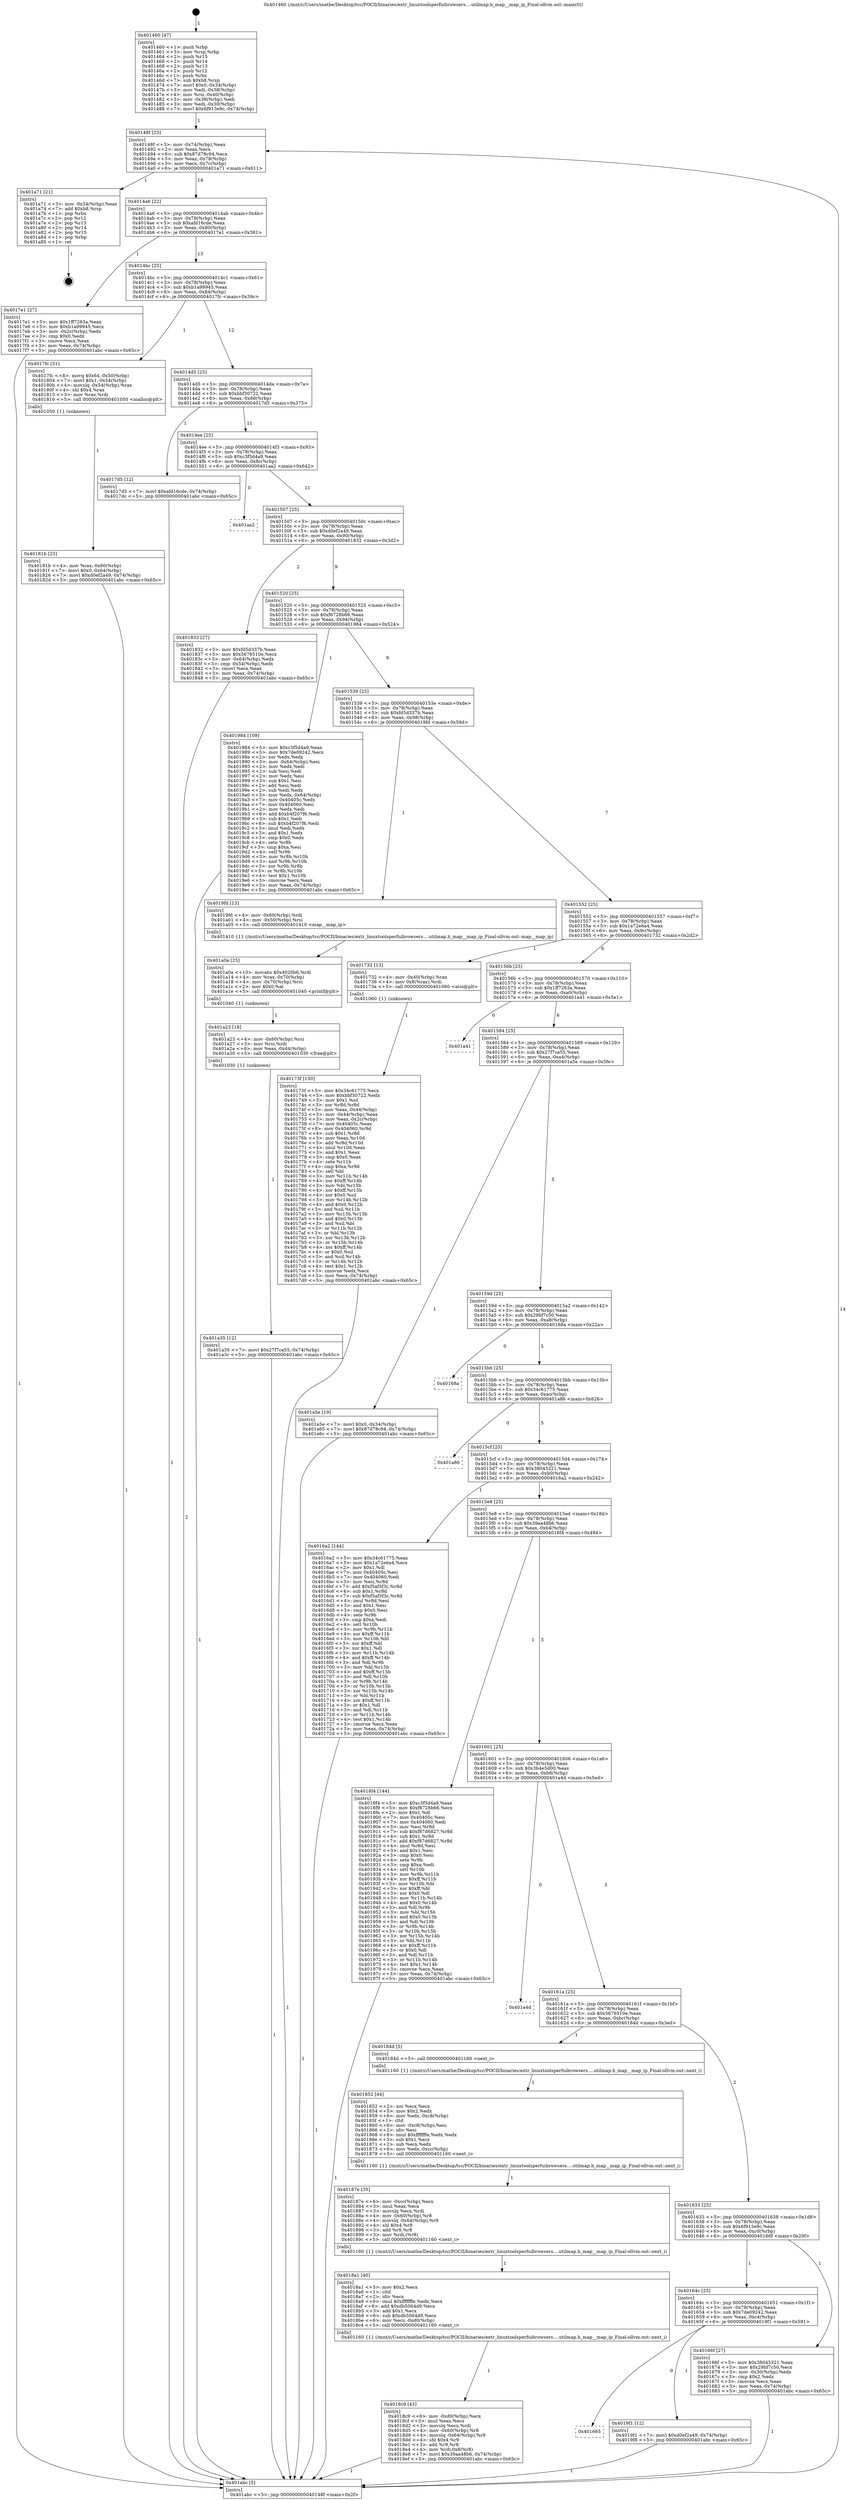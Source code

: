 digraph "0x401460" {
  label = "0x401460 (/mnt/c/Users/mathe/Desktop/tcc/POCII/binaries/extr_linuxtoolsperfuibrowsers....utilmap.h_map__map_ip_Final-ollvm.out::main(0))"
  labelloc = "t"
  node[shape=record]

  Entry [label="",width=0.3,height=0.3,shape=circle,fillcolor=black,style=filled]
  "0x40148f" [label="{
     0x40148f [23]\l
     | [instrs]\l
     &nbsp;&nbsp;0x40148f \<+3\>: mov -0x74(%rbp),%eax\l
     &nbsp;&nbsp;0x401492 \<+2\>: mov %eax,%ecx\l
     &nbsp;&nbsp;0x401494 \<+6\>: sub $0x87d78c94,%ecx\l
     &nbsp;&nbsp;0x40149a \<+3\>: mov %eax,-0x78(%rbp)\l
     &nbsp;&nbsp;0x40149d \<+3\>: mov %ecx,-0x7c(%rbp)\l
     &nbsp;&nbsp;0x4014a0 \<+6\>: je 0000000000401a71 \<main+0x611\>\l
  }"]
  "0x401a71" [label="{
     0x401a71 [21]\l
     | [instrs]\l
     &nbsp;&nbsp;0x401a71 \<+3\>: mov -0x34(%rbp),%eax\l
     &nbsp;&nbsp;0x401a74 \<+7\>: add $0xb8,%rsp\l
     &nbsp;&nbsp;0x401a7b \<+1\>: pop %rbx\l
     &nbsp;&nbsp;0x401a7c \<+2\>: pop %r12\l
     &nbsp;&nbsp;0x401a7e \<+2\>: pop %r13\l
     &nbsp;&nbsp;0x401a80 \<+2\>: pop %r14\l
     &nbsp;&nbsp;0x401a82 \<+2\>: pop %r15\l
     &nbsp;&nbsp;0x401a84 \<+1\>: pop %rbp\l
     &nbsp;&nbsp;0x401a85 \<+1\>: ret\l
  }"]
  "0x4014a6" [label="{
     0x4014a6 [22]\l
     | [instrs]\l
     &nbsp;&nbsp;0x4014a6 \<+5\>: jmp 00000000004014ab \<main+0x4b\>\l
     &nbsp;&nbsp;0x4014ab \<+3\>: mov -0x78(%rbp),%eax\l
     &nbsp;&nbsp;0x4014ae \<+5\>: sub $0xafd16cde,%eax\l
     &nbsp;&nbsp;0x4014b3 \<+3\>: mov %eax,-0x80(%rbp)\l
     &nbsp;&nbsp;0x4014b6 \<+6\>: je 00000000004017e1 \<main+0x381\>\l
  }"]
  Exit [label="",width=0.3,height=0.3,shape=circle,fillcolor=black,style=filled,peripheries=2]
  "0x4017e1" [label="{
     0x4017e1 [27]\l
     | [instrs]\l
     &nbsp;&nbsp;0x4017e1 \<+5\>: mov $0x1ff7263a,%eax\l
     &nbsp;&nbsp;0x4017e6 \<+5\>: mov $0xb1a99945,%ecx\l
     &nbsp;&nbsp;0x4017eb \<+3\>: mov -0x2c(%rbp),%edx\l
     &nbsp;&nbsp;0x4017ee \<+3\>: cmp $0x0,%edx\l
     &nbsp;&nbsp;0x4017f1 \<+3\>: cmove %ecx,%eax\l
     &nbsp;&nbsp;0x4017f4 \<+3\>: mov %eax,-0x74(%rbp)\l
     &nbsp;&nbsp;0x4017f7 \<+5\>: jmp 0000000000401abc \<main+0x65c\>\l
  }"]
  "0x4014bc" [label="{
     0x4014bc [25]\l
     | [instrs]\l
     &nbsp;&nbsp;0x4014bc \<+5\>: jmp 00000000004014c1 \<main+0x61\>\l
     &nbsp;&nbsp;0x4014c1 \<+3\>: mov -0x78(%rbp),%eax\l
     &nbsp;&nbsp;0x4014c4 \<+5\>: sub $0xb1a99945,%eax\l
     &nbsp;&nbsp;0x4014c9 \<+6\>: mov %eax,-0x84(%rbp)\l
     &nbsp;&nbsp;0x4014cf \<+6\>: je 00000000004017fc \<main+0x39c\>\l
  }"]
  "0x401a35" [label="{
     0x401a35 [12]\l
     | [instrs]\l
     &nbsp;&nbsp;0x401a35 \<+7\>: movl $0x27f7ca55,-0x74(%rbp)\l
     &nbsp;&nbsp;0x401a3c \<+5\>: jmp 0000000000401abc \<main+0x65c\>\l
  }"]
  "0x4017fc" [label="{
     0x4017fc [31]\l
     | [instrs]\l
     &nbsp;&nbsp;0x4017fc \<+8\>: movq $0x64,-0x50(%rbp)\l
     &nbsp;&nbsp;0x401804 \<+7\>: movl $0x1,-0x54(%rbp)\l
     &nbsp;&nbsp;0x40180b \<+4\>: movslq -0x54(%rbp),%rax\l
     &nbsp;&nbsp;0x40180f \<+4\>: shl $0x4,%rax\l
     &nbsp;&nbsp;0x401813 \<+3\>: mov %rax,%rdi\l
     &nbsp;&nbsp;0x401816 \<+5\>: call 0000000000401050 \<malloc@plt\>\l
     | [calls]\l
     &nbsp;&nbsp;0x401050 \{1\} (unknown)\l
  }"]
  "0x4014d5" [label="{
     0x4014d5 [25]\l
     | [instrs]\l
     &nbsp;&nbsp;0x4014d5 \<+5\>: jmp 00000000004014da \<main+0x7a\>\l
     &nbsp;&nbsp;0x4014da \<+3\>: mov -0x78(%rbp),%eax\l
     &nbsp;&nbsp;0x4014dd \<+5\>: sub $0xbbf30722,%eax\l
     &nbsp;&nbsp;0x4014e2 \<+6\>: mov %eax,-0x88(%rbp)\l
     &nbsp;&nbsp;0x4014e8 \<+6\>: je 00000000004017d5 \<main+0x375\>\l
  }"]
  "0x401a23" [label="{
     0x401a23 [18]\l
     | [instrs]\l
     &nbsp;&nbsp;0x401a23 \<+4\>: mov -0x60(%rbp),%rsi\l
     &nbsp;&nbsp;0x401a27 \<+3\>: mov %rsi,%rdi\l
     &nbsp;&nbsp;0x401a2a \<+6\>: mov %eax,-0xd4(%rbp)\l
     &nbsp;&nbsp;0x401a30 \<+5\>: call 0000000000401030 \<free@plt\>\l
     | [calls]\l
     &nbsp;&nbsp;0x401030 \{1\} (unknown)\l
  }"]
  "0x4017d5" [label="{
     0x4017d5 [12]\l
     | [instrs]\l
     &nbsp;&nbsp;0x4017d5 \<+7\>: movl $0xafd16cde,-0x74(%rbp)\l
     &nbsp;&nbsp;0x4017dc \<+5\>: jmp 0000000000401abc \<main+0x65c\>\l
  }"]
  "0x4014ee" [label="{
     0x4014ee [25]\l
     | [instrs]\l
     &nbsp;&nbsp;0x4014ee \<+5\>: jmp 00000000004014f3 \<main+0x93\>\l
     &nbsp;&nbsp;0x4014f3 \<+3\>: mov -0x78(%rbp),%eax\l
     &nbsp;&nbsp;0x4014f6 \<+5\>: sub $0xc3f5d4a9,%eax\l
     &nbsp;&nbsp;0x4014fb \<+6\>: mov %eax,-0x8c(%rbp)\l
     &nbsp;&nbsp;0x401501 \<+6\>: je 0000000000401aa2 \<main+0x642\>\l
  }"]
  "0x401a0a" [label="{
     0x401a0a [25]\l
     | [instrs]\l
     &nbsp;&nbsp;0x401a0a \<+10\>: movabs $0x4020b6,%rdi\l
     &nbsp;&nbsp;0x401a14 \<+4\>: mov %rax,-0x70(%rbp)\l
     &nbsp;&nbsp;0x401a18 \<+4\>: mov -0x70(%rbp),%rsi\l
     &nbsp;&nbsp;0x401a1c \<+2\>: mov $0x0,%al\l
     &nbsp;&nbsp;0x401a1e \<+5\>: call 0000000000401040 \<printf@plt\>\l
     | [calls]\l
     &nbsp;&nbsp;0x401040 \{1\} (unknown)\l
  }"]
  "0x401aa2" [label="{
     0x401aa2\l
  }", style=dashed]
  "0x401507" [label="{
     0x401507 [25]\l
     | [instrs]\l
     &nbsp;&nbsp;0x401507 \<+5\>: jmp 000000000040150c \<main+0xac\>\l
     &nbsp;&nbsp;0x40150c \<+3\>: mov -0x78(%rbp),%eax\l
     &nbsp;&nbsp;0x40150f \<+5\>: sub $0xd0ef2a49,%eax\l
     &nbsp;&nbsp;0x401514 \<+6\>: mov %eax,-0x90(%rbp)\l
     &nbsp;&nbsp;0x40151a \<+6\>: je 0000000000401832 \<main+0x3d2\>\l
  }"]
  "0x401665" [label="{
     0x401665\l
  }", style=dashed]
  "0x401832" [label="{
     0x401832 [27]\l
     | [instrs]\l
     &nbsp;&nbsp;0x401832 \<+5\>: mov $0xfd5d337b,%eax\l
     &nbsp;&nbsp;0x401837 \<+5\>: mov $0x5676510e,%ecx\l
     &nbsp;&nbsp;0x40183c \<+3\>: mov -0x64(%rbp),%edx\l
     &nbsp;&nbsp;0x40183f \<+3\>: cmp -0x54(%rbp),%edx\l
     &nbsp;&nbsp;0x401842 \<+3\>: cmovl %ecx,%eax\l
     &nbsp;&nbsp;0x401845 \<+3\>: mov %eax,-0x74(%rbp)\l
     &nbsp;&nbsp;0x401848 \<+5\>: jmp 0000000000401abc \<main+0x65c\>\l
  }"]
  "0x401520" [label="{
     0x401520 [25]\l
     | [instrs]\l
     &nbsp;&nbsp;0x401520 \<+5\>: jmp 0000000000401525 \<main+0xc5\>\l
     &nbsp;&nbsp;0x401525 \<+3\>: mov -0x78(%rbp),%eax\l
     &nbsp;&nbsp;0x401528 \<+5\>: sub $0xf6728b66,%eax\l
     &nbsp;&nbsp;0x40152d \<+6\>: mov %eax,-0x94(%rbp)\l
     &nbsp;&nbsp;0x401533 \<+6\>: je 0000000000401984 \<main+0x524\>\l
  }"]
  "0x4019f1" [label="{
     0x4019f1 [12]\l
     | [instrs]\l
     &nbsp;&nbsp;0x4019f1 \<+7\>: movl $0xd0ef2a49,-0x74(%rbp)\l
     &nbsp;&nbsp;0x4019f8 \<+5\>: jmp 0000000000401abc \<main+0x65c\>\l
  }"]
  "0x401984" [label="{
     0x401984 [109]\l
     | [instrs]\l
     &nbsp;&nbsp;0x401984 \<+5\>: mov $0xc3f5d4a9,%eax\l
     &nbsp;&nbsp;0x401989 \<+5\>: mov $0x7de09242,%ecx\l
     &nbsp;&nbsp;0x40198e \<+2\>: xor %edx,%edx\l
     &nbsp;&nbsp;0x401990 \<+3\>: mov -0x64(%rbp),%esi\l
     &nbsp;&nbsp;0x401993 \<+2\>: mov %edx,%edi\l
     &nbsp;&nbsp;0x401995 \<+2\>: sub %esi,%edi\l
     &nbsp;&nbsp;0x401997 \<+2\>: mov %edx,%esi\l
     &nbsp;&nbsp;0x401999 \<+3\>: sub $0x1,%esi\l
     &nbsp;&nbsp;0x40199c \<+2\>: add %esi,%edi\l
     &nbsp;&nbsp;0x40199e \<+2\>: sub %edi,%edx\l
     &nbsp;&nbsp;0x4019a0 \<+3\>: mov %edx,-0x64(%rbp)\l
     &nbsp;&nbsp;0x4019a3 \<+7\>: mov 0x40405c,%edx\l
     &nbsp;&nbsp;0x4019aa \<+7\>: mov 0x404060,%esi\l
     &nbsp;&nbsp;0x4019b1 \<+2\>: mov %edx,%edi\l
     &nbsp;&nbsp;0x4019b3 \<+6\>: add $0xb4f207f6,%edi\l
     &nbsp;&nbsp;0x4019b9 \<+3\>: sub $0x1,%edi\l
     &nbsp;&nbsp;0x4019bc \<+6\>: sub $0xb4f207f6,%edi\l
     &nbsp;&nbsp;0x4019c2 \<+3\>: imul %edi,%edx\l
     &nbsp;&nbsp;0x4019c5 \<+3\>: and $0x1,%edx\l
     &nbsp;&nbsp;0x4019c8 \<+3\>: cmp $0x0,%edx\l
     &nbsp;&nbsp;0x4019cb \<+4\>: sete %r8b\l
     &nbsp;&nbsp;0x4019cf \<+3\>: cmp $0xa,%esi\l
     &nbsp;&nbsp;0x4019d2 \<+4\>: setl %r9b\l
     &nbsp;&nbsp;0x4019d6 \<+3\>: mov %r8b,%r10b\l
     &nbsp;&nbsp;0x4019d9 \<+3\>: and %r9b,%r10b\l
     &nbsp;&nbsp;0x4019dc \<+3\>: xor %r9b,%r8b\l
     &nbsp;&nbsp;0x4019df \<+3\>: or %r8b,%r10b\l
     &nbsp;&nbsp;0x4019e2 \<+4\>: test $0x1,%r10b\l
     &nbsp;&nbsp;0x4019e6 \<+3\>: cmovne %ecx,%eax\l
     &nbsp;&nbsp;0x4019e9 \<+3\>: mov %eax,-0x74(%rbp)\l
     &nbsp;&nbsp;0x4019ec \<+5\>: jmp 0000000000401abc \<main+0x65c\>\l
  }"]
  "0x401539" [label="{
     0x401539 [25]\l
     | [instrs]\l
     &nbsp;&nbsp;0x401539 \<+5\>: jmp 000000000040153e \<main+0xde\>\l
     &nbsp;&nbsp;0x40153e \<+3\>: mov -0x78(%rbp),%eax\l
     &nbsp;&nbsp;0x401541 \<+5\>: sub $0xfd5d337b,%eax\l
     &nbsp;&nbsp;0x401546 \<+6\>: mov %eax,-0x98(%rbp)\l
     &nbsp;&nbsp;0x40154c \<+6\>: je 00000000004019fd \<main+0x59d\>\l
  }"]
  "0x4018c9" [label="{
     0x4018c9 [43]\l
     | [instrs]\l
     &nbsp;&nbsp;0x4018c9 \<+6\>: mov -0xd0(%rbp),%ecx\l
     &nbsp;&nbsp;0x4018cf \<+3\>: imul %eax,%ecx\l
     &nbsp;&nbsp;0x4018d2 \<+3\>: movslq %ecx,%rdi\l
     &nbsp;&nbsp;0x4018d5 \<+4\>: mov -0x60(%rbp),%r8\l
     &nbsp;&nbsp;0x4018d9 \<+4\>: movslq -0x64(%rbp),%r9\l
     &nbsp;&nbsp;0x4018dd \<+4\>: shl $0x4,%r9\l
     &nbsp;&nbsp;0x4018e1 \<+3\>: add %r9,%r8\l
     &nbsp;&nbsp;0x4018e4 \<+4\>: mov %rdi,0x8(%r8)\l
     &nbsp;&nbsp;0x4018e8 \<+7\>: movl $0x39aa48b6,-0x74(%rbp)\l
     &nbsp;&nbsp;0x4018ef \<+5\>: jmp 0000000000401abc \<main+0x65c\>\l
  }"]
  "0x4019fd" [label="{
     0x4019fd [13]\l
     | [instrs]\l
     &nbsp;&nbsp;0x4019fd \<+4\>: mov -0x60(%rbp),%rdi\l
     &nbsp;&nbsp;0x401a01 \<+4\>: mov -0x50(%rbp),%rsi\l
     &nbsp;&nbsp;0x401a05 \<+5\>: call 0000000000401410 \<map__map_ip\>\l
     | [calls]\l
     &nbsp;&nbsp;0x401410 \{1\} (/mnt/c/Users/mathe/Desktop/tcc/POCII/binaries/extr_linuxtoolsperfuibrowsers....utilmap.h_map__map_ip_Final-ollvm.out::map__map_ip)\l
  }"]
  "0x401552" [label="{
     0x401552 [25]\l
     | [instrs]\l
     &nbsp;&nbsp;0x401552 \<+5\>: jmp 0000000000401557 \<main+0xf7\>\l
     &nbsp;&nbsp;0x401557 \<+3\>: mov -0x78(%rbp),%eax\l
     &nbsp;&nbsp;0x40155a \<+5\>: sub $0x1a72e6a4,%eax\l
     &nbsp;&nbsp;0x40155f \<+6\>: mov %eax,-0x9c(%rbp)\l
     &nbsp;&nbsp;0x401565 \<+6\>: je 0000000000401732 \<main+0x2d2\>\l
  }"]
  "0x4018a1" [label="{
     0x4018a1 [40]\l
     | [instrs]\l
     &nbsp;&nbsp;0x4018a1 \<+5\>: mov $0x2,%ecx\l
     &nbsp;&nbsp;0x4018a6 \<+1\>: cltd\l
     &nbsp;&nbsp;0x4018a7 \<+2\>: idiv %ecx\l
     &nbsp;&nbsp;0x4018a9 \<+6\>: imul $0xfffffffe,%edx,%ecx\l
     &nbsp;&nbsp;0x4018af \<+6\>: add $0xdb5064d9,%ecx\l
     &nbsp;&nbsp;0x4018b5 \<+3\>: add $0x1,%ecx\l
     &nbsp;&nbsp;0x4018b8 \<+6\>: sub $0xdb5064d9,%ecx\l
     &nbsp;&nbsp;0x4018be \<+6\>: mov %ecx,-0xd0(%rbp)\l
     &nbsp;&nbsp;0x4018c4 \<+5\>: call 0000000000401160 \<next_i\>\l
     | [calls]\l
     &nbsp;&nbsp;0x401160 \{1\} (/mnt/c/Users/mathe/Desktop/tcc/POCII/binaries/extr_linuxtoolsperfuibrowsers....utilmap.h_map__map_ip_Final-ollvm.out::next_i)\l
  }"]
  "0x401732" [label="{
     0x401732 [13]\l
     | [instrs]\l
     &nbsp;&nbsp;0x401732 \<+4\>: mov -0x40(%rbp),%rax\l
     &nbsp;&nbsp;0x401736 \<+4\>: mov 0x8(%rax),%rdi\l
     &nbsp;&nbsp;0x40173a \<+5\>: call 0000000000401060 \<atoi@plt\>\l
     | [calls]\l
     &nbsp;&nbsp;0x401060 \{1\} (unknown)\l
  }"]
  "0x40156b" [label="{
     0x40156b [25]\l
     | [instrs]\l
     &nbsp;&nbsp;0x40156b \<+5\>: jmp 0000000000401570 \<main+0x110\>\l
     &nbsp;&nbsp;0x401570 \<+3\>: mov -0x78(%rbp),%eax\l
     &nbsp;&nbsp;0x401573 \<+5\>: sub $0x1ff7263a,%eax\l
     &nbsp;&nbsp;0x401578 \<+6\>: mov %eax,-0xa0(%rbp)\l
     &nbsp;&nbsp;0x40157e \<+6\>: je 0000000000401a41 \<main+0x5e1\>\l
  }"]
  "0x40187e" [label="{
     0x40187e [35]\l
     | [instrs]\l
     &nbsp;&nbsp;0x40187e \<+6\>: mov -0xcc(%rbp),%ecx\l
     &nbsp;&nbsp;0x401884 \<+3\>: imul %eax,%ecx\l
     &nbsp;&nbsp;0x401887 \<+3\>: movslq %ecx,%rdi\l
     &nbsp;&nbsp;0x40188a \<+4\>: mov -0x60(%rbp),%r8\l
     &nbsp;&nbsp;0x40188e \<+4\>: movslq -0x64(%rbp),%r9\l
     &nbsp;&nbsp;0x401892 \<+4\>: shl $0x4,%r9\l
     &nbsp;&nbsp;0x401896 \<+3\>: add %r9,%r8\l
     &nbsp;&nbsp;0x401899 \<+3\>: mov %rdi,(%r8)\l
     &nbsp;&nbsp;0x40189c \<+5\>: call 0000000000401160 \<next_i\>\l
     | [calls]\l
     &nbsp;&nbsp;0x401160 \{1\} (/mnt/c/Users/mathe/Desktop/tcc/POCII/binaries/extr_linuxtoolsperfuibrowsers....utilmap.h_map__map_ip_Final-ollvm.out::next_i)\l
  }"]
  "0x401a41" [label="{
     0x401a41\l
  }", style=dashed]
  "0x401584" [label="{
     0x401584 [25]\l
     | [instrs]\l
     &nbsp;&nbsp;0x401584 \<+5\>: jmp 0000000000401589 \<main+0x129\>\l
     &nbsp;&nbsp;0x401589 \<+3\>: mov -0x78(%rbp),%eax\l
     &nbsp;&nbsp;0x40158c \<+5\>: sub $0x27f7ca55,%eax\l
     &nbsp;&nbsp;0x401591 \<+6\>: mov %eax,-0xa4(%rbp)\l
     &nbsp;&nbsp;0x401597 \<+6\>: je 0000000000401a5e \<main+0x5fe\>\l
  }"]
  "0x401852" [label="{
     0x401852 [44]\l
     | [instrs]\l
     &nbsp;&nbsp;0x401852 \<+2\>: xor %ecx,%ecx\l
     &nbsp;&nbsp;0x401854 \<+5\>: mov $0x2,%edx\l
     &nbsp;&nbsp;0x401859 \<+6\>: mov %edx,-0xc8(%rbp)\l
     &nbsp;&nbsp;0x40185f \<+1\>: cltd\l
     &nbsp;&nbsp;0x401860 \<+6\>: mov -0xc8(%rbp),%esi\l
     &nbsp;&nbsp;0x401866 \<+2\>: idiv %esi\l
     &nbsp;&nbsp;0x401868 \<+6\>: imul $0xfffffffe,%edx,%edx\l
     &nbsp;&nbsp;0x40186e \<+3\>: sub $0x1,%ecx\l
     &nbsp;&nbsp;0x401871 \<+2\>: sub %ecx,%edx\l
     &nbsp;&nbsp;0x401873 \<+6\>: mov %edx,-0xcc(%rbp)\l
     &nbsp;&nbsp;0x401879 \<+5\>: call 0000000000401160 \<next_i\>\l
     | [calls]\l
     &nbsp;&nbsp;0x401160 \{1\} (/mnt/c/Users/mathe/Desktop/tcc/POCII/binaries/extr_linuxtoolsperfuibrowsers....utilmap.h_map__map_ip_Final-ollvm.out::next_i)\l
  }"]
  "0x401a5e" [label="{
     0x401a5e [19]\l
     | [instrs]\l
     &nbsp;&nbsp;0x401a5e \<+7\>: movl $0x0,-0x34(%rbp)\l
     &nbsp;&nbsp;0x401a65 \<+7\>: movl $0x87d78c94,-0x74(%rbp)\l
     &nbsp;&nbsp;0x401a6c \<+5\>: jmp 0000000000401abc \<main+0x65c\>\l
  }"]
  "0x40159d" [label="{
     0x40159d [25]\l
     | [instrs]\l
     &nbsp;&nbsp;0x40159d \<+5\>: jmp 00000000004015a2 \<main+0x142\>\l
     &nbsp;&nbsp;0x4015a2 \<+3\>: mov -0x78(%rbp),%eax\l
     &nbsp;&nbsp;0x4015a5 \<+5\>: sub $0x29bf7c50,%eax\l
     &nbsp;&nbsp;0x4015aa \<+6\>: mov %eax,-0xa8(%rbp)\l
     &nbsp;&nbsp;0x4015b0 \<+6\>: je 000000000040168a \<main+0x22a\>\l
  }"]
  "0x40181b" [label="{
     0x40181b [23]\l
     | [instrs]\l
     &nbsp;&nbsp;0x40181b \<+4\>: mov %rax,-0x60(%rbp)\l
     &nbsp;&nbsp;0x40181f \<+7\>: movl $0x0,-0x64(%rbp)\l
     &nbsp;&nbsp;0x401826 \<+7\>: movl $0xd0ef2a49,-0x74(%rbp)\l
     &nbsp;&nbsp;0x40182d \<+5\>: jmp 0000000000401abc \<main+0x65c\>\l
  }"]
  "0x40168a" [label="{
     0x40168a\l
  }", style=dashed]
  "0x4015b6" [label="{
     0x4015b6 [25]\l
     | [instrs]\l
     &nbsp;&nbsp;0x4015b6 \<+5\>: jmp 00000000004015bb \<main+0x15b\>\l
     &nbsp;&nbsp;0x4015bb \<+3\>: mov -0x78(%rbp),%eax\l
     &nbsp;&nbsp;0x4015be \<+5\>: sub $0x34c61775,%eax\l
     &nbsp;&nbsp;0x4015c3 \<+6\>: mov %eax,-0xac(%rbp)\l
     &nbsp;&nbsp;0x4015c9 \<+6\>: je 0000000000401a86 \<main+0x626\>\l
  }"]
  "0x40173f" [label="{
     0x40173f [150]\l
     | [instrs]\l
     &nbsp;&nbsp;0x40173f \<+5\>: mov $0x34c61775,%ecx\l
     &nbsp;&nbsp;0x401744 \<+5\>: mov $0xbbf30722,%edx\l
     &nbsp;&nbsp;0x401749 \<+3\>: mov $0x1,%sil\l
     &nbsp;&nbsp;0x40174c \<+3\>: xor %r8d,%r8d\l
     &nbsp;&nbsp;0x40174f \<+3\>: mov %eax,-0x44(%rbp)\l
     &nbsp;&nbsp;0x401752 \<+3\>: mov -0x44(%rbp),%eax\l
     &nbsp;&nbsp;0x401755 \<+3\>: mov %eax,-0x2c(%rbp)\l
     &nbsp;&nbsp;0x401758 \<+7\>: mov 0x40405c,%eax\l
     &nbsp;&nbsp;0x40175f \<+8\>: mov 0x404060,%r9d\l
     &nbsp;&nbsp;0x401767 \<+4\>: sub $0x1,%r8d\l
     &nbsp;&nbsp;0x40176b \<+3\>: mov %eax,%r10d\l
     &nbsp;&nbsp;0x40176e \<+3\>: add %r8d,%r10d\l
     &nbsp;&nbsp;0x401771 \<+4\>: imul %r10d,%eax\l
     &nbsp;&nbsp;0x401775 \<+3\>: and $0x1,%eax\l
     &nbsp;&nbsp;0x401778 \<+3\>: cmp $0x0,%eax\l
     &nbsp;&nbsp;0x40177b \<+4\>: sete %r11b\l
     &nbsp;&nbsp;0x40177f \<+4\>: cmp $0xa,%r9d\l
     &nbsp;&nbsp;0x401783 \<+3\>: setl %bl\l
     &nbsp;&nbsp;0x401786 \<+3\>: mov %r11b,%r14b\l
     &nbsp;&nbsp;0x401789 \<+4\>: xor $0xff,%r14b\l
     &nbsp;&nbsp;0x40178d \<+3\>: mov %bl,%r15b\l
     &nbsp;&nbsp;0x401790 \<+4\>: xor $0xff,%r15b\l
     &nbsp;&nbsp;0x401794 \<+4\>: xor $0x0,%sil\l
     &nbsp;&nbsp;0x401798 \<+3\>: mov %r14b,%r12b\l
     &nbsp;&nbsp;0x40179b \<+4\>: and $0x0,%r12b\l
     &nbsp;&nbsp;0x40179f \<+3\>: and %sil,%r11b\l
     &nbsp;&nbsp;0x4017a2 \<+3\>: mov %r15b,%r13b\l
     &nbsp;&nbsp;0x4017a5 \<+4\>: and $0x0,%r13b\l
     &nbsp;&nbsp;0x4017a9 \<+3\>: and %sil,%bl\l
     &nbsp;&nbsp;0x4017ac \<+3\>: or %r11b,%r12b\l
     &nbsp;&nbsp;0x4017af \<+3\>: or %bl,%r13b\l
     &nbsp;&nbsp;0x4017b2 \<+3\>: xor %r13b,%r12b\l
     &nbsp;&nbsp;0x4017b5 \<+3\>: or %r15b,%r14b\l
     &nbsp;&nbsp;0x4017b8 \<+4\>: xor $0xff,%r14b\l
     &nbsp;&nbsp;0x4017bc \<+4\>: or $0x0,%sil\l
     &nbsp;&nbsp;0x4017c0 \<+3\>: and %sil,%r14b\l
     &nbsp;&nbsp;0x4017c3 \<+3\>: or %r14b,%r12b\l
     &nbsp;&nbsp;0x4017c6 \<+4\>: test $0x1,%r12b\l
     &nbsp;&nbsp;0x4017ca \<+3\>: cmovne %edx,%ecx\l
     &nbsp;&nbsp;0x4017cd \<+3\>: mov %ecx,-0x74(%rbp)\l
     &nbsp;&nbsp;0x4017d0 \<+5\>: jmp 0000000000401abc \<main+0x65c\>\l
  }"]
  "0x401a86" [label="{
     0x401a86\l
  }", style=dashed]
  "0x4015cf" [label="{
     0x4015cf [25]\l
     | [instrs]\l
     &nbsp;&nbsp;0x4015cf \<+5\>: jmp 00000000004015d4 \<main+0x174\>\l
     &nbsp;&nbsp;0x4015d4 \<+3\>: mov -0x78(%rbp),%eax\l
     &nbsp;&nbsp;0x4015d7 \<+5\>: sub $0x38045321,%eax\l
     &nbsp;&nbsp;0x4015dc \<+6\>: mov %eax,-0xb0(%rbp)\l
     &nbsp;&nbsp;0x4015e2 \<+6\>: je 00000000004016a2 \<main+0x242\>\l
  }"]
  "0x401460" [label="{
     0x401460 [47]\l
     | [instrs]\l
     &nbsp;&nbsp;0x401460 \<+1\>: push %rbp\l
     &nbsp;&nbsp;0x401461 \<+3\>: mov %rsp,%rbp\l
     &nbsp;&nbsp;0x401464 \<+2\>: push %r15\l
     &nbsp;&nbsp;0x401466 \<+2\>: push %r14\l
     &nbsp;&nbsp;0x401468 \<+2\>: push %r13\l
     &nbsp;&nbsp;0x40146a \<+2\>: push %r12\l
     &nbsp;&nbsp;0x40146c \<+1\>: push %rbx\l
     &nbsp;&nbsp;0x40146d \<+7\>: sub $0xb8,%rsp\l
     &nbsp;&nbsp;0x401474 \<+7\>: movl $0x0,-0x34(%rbp)\l
     &nbsp;&nbsp;0x40147b \<+3\>: mov %edi,-0x38(%rbp)\l
     &nbsp;&nbsp;0x40147e \<+4\>: mov %rsi,-0x40(%rbp)\l
     &nbsp;&nbsp;0x401482 \<+3\>: mov -0x38(%rbp),%edi\l
     &nbsp;&nbsp;0x401485 \<+3\>: mov %edi,-0x30(%rbp)\l
     &nbsp;&nbsp;0x401488 \<+7\>: movl $0x6f913e9c,-0x74(%rbp)\l
  }"]
  "0x4016a2" [label="{
     0x4016a2 [144]\l
     | [instrs]\l
     &nbsp;&nbsp;0x4016a2 \<+5\>: mov $0x34c61775,%eax\l
     &nbsp;&nbsp;0x4016a7 \<+5\>: mov $0x1a72e6a4,%ecx\l
     &nbsp;&nbsp;0x4016ac \<+2\>: mov $0x1,%dl\l
     &nbsp;&nbsp;0x4016ae \<+7\>: mov 0x40405c,%esi\l
     &nbsp;&nbsp;0x4016b5 \<+7\>: mov 0x404060,%edi\l
     &nbsp;&nbsp;0x4016bc \<+3\>: mov %esi,%r8d\l
     &nbsp;&nbsp;0x4016bf \<+7\>: add $0xf5af3f3c,%r8d\l
     &nbsp;&nbsp;0x4016c6 \<+4\>: sub $0x1,%r8d\l
     &nbsp;&nbsp;0x4016ca \<+7\>: sub $0xf5af3f3c,%r8d\l
     &nbsp;&nbsp;0x4016d1 \<+4\>: imul %r8d,%esi\l
     &nbsp;&nbsp;0x4016d5 \<+3\>: and $0x1,%esi\l
     &nbsp;&nbsp;0x4016d8 \<+3\>: cmp $0x0,%esi\l
     &nbsp;&nbsp;0x4016db \<+4\>: sete %r9b\l
     &nbsp;&nbsp;0x4016df \<+3\>: cmp $0xa,%edi\l
     &nbsp;&nbsp;0x4016e2 \<+4\>: setl %r10b\l
     &nbsp;&nbsp;0x4016e6 \<+3\>: mov %r9b,%r11b\l
     &nbsp;&nbsp;0x4016e9 \<+4\>: xor $0xff,%r11b\l
     &nbsp;&nbsp;0x4016ed \<+3\>: mov %r10b,%bl\l
     &nbsp;&nbsp;0x4016f0 \<+3\>: xor $0xff,%bl\l
     &nbsp;&nbsp;0x4016f3 \<+3\>: xor $0x1,%dl\l
     &nbsp;&nbsp;0x4016f6 \<+3\>: mov %r11b,%r14b\l
     &nbsp;&nbsp;0x4016f9 \<+4\>: and $0xff,%r14b\l
     &nbsp;&nbsp;0x4016fd \<+3\>: and %dl,%r9b\l
     &nbsp;&nbsp;0x401700 \<+3\>: mov %bl,%r15b\l
     &nbsp;&nbsp;0x401703 \<+4\>: and $0xff,%r15b\l
     &nbsp;&nbsp;0x401707 \<+3\>: and %dl,%r10b\l
     &nbsp;&nbsp;0x40170a \<+3\>: or %r9b,%r14b\l
     &nbsp;&nbsp;0x40170d \<+3\>: or %r10b,%r15b\l
     &nbsp;&nbsp;0x401710 \<+3\>: xor %r15b,%r14b\l
     &nbsp;&nbsp;0x401713 \<+3\>: or %bl,%r11b\l
     &nbsp;&nbsp;0x401716 \<+4\>: xor $0xff,%r11b\l
     &nbsp;&nbsp;0x40171a \<+3\>: or $0x1,%dl\l
     &nbsp;&nbsp;0x40171d \<+3\>: and %dl,%r11b\l
     &nbsp;&nbsp;0x401720 \<+3\>: or %r11b,%r14b\l
     &nbsp;&nbsp;0x401723 \<+4\>: test $0x1,%r14b\l
     &nbsp;&nbsp;0x401727 \<+3\>: cmovne %ecx,%eax\l
     &nbsp;&nbsp;0x40172a \<+3\>: mov %eax,-0x74(%rbp)\l
     &nbsp;&nbsp;0x40172d \<+5\>: jmp 0000000000401abc \<main+0x65c\>\l
  }"]
  "0x4015e8" [label="{
     0x4015e8 [25]\l
     | [instrs]\l
     &nbsp;&nbsp;0x4015e8 \<+5\>: jmp 00000000004015ed \<main+0x18d\>\l
     &nbsp;&nbsp;0x4015ed \<+3\>: mov -0x78(%rbp),%eax\l
     &nbsp;&nbsp;0x4015f0 \<+5\>: sub $0x39aa48b6,%eax\l
     &nbsp;&nbsp;0x4015f5 \<+6\>: mov %eax,-0xb4(%rbp)\l
     &nbsp;&nbsp;0x4015fb \<+6\>: je 00000000004018f4 \<main+0x494\>\l
  }"]
  "0x401abc" [label="{
     0x401abc [5]\l
     | [instrs]\l
     &nbsp;&nbsp;0x401abc \<+5\>: jmp 000000000040148f \<main+0x2f\>\l
  }"]
  "0x4018f4" [label="{
     0x4018f4 [144]\l
     | [instrs]\l
     &nbsp;&nbsp;0x4018f4 \<+5\>: mov $0xc3f5d4a9,%eax\l
     &nbsp;&nbsp;0x4018f9 \<+5\>: mov $0xf6728b66,%ecx\l
     &nbsp;&nbsp;0x4018fe \<+2\>: mov $0x1,%dl\l
     &nbsp;&nbsp;0x401900 \<+7\>: mov 0x40405c,%esi\l
     &nbsp;&nbsp;0x401907 \<+7\>: mov 0x404060,%edi\l
     &nbsp;&nbsp;0x40190e \<+3\>: mov %esi,%r8d\l
     &nbsp;&nbsp;0x401911 \<+7\>: sub $0xf87d6827,%r8d\l
     &nbsp;&nbsp;0x401918 \<+4\>: sub $0x1,%r8d\l
     &nbsp;&nbsp;0x40191c \<+7\>: add $0xf87d6827,%r8d\l
     &nbsp;&nbsp;0x401923 \<+4\>: imul %r8d,%esi\l
     &nbsp;&nbsp;0x401927 \<+3\>: and $0x1,%esi\l
     &nbsp;&nbsp;0x40192a \<+3\>: cmp $0x0,%esi\l
     &nbsp;&nbsp;0x40192d \<+4\>: sete %r9b\l
     &nbsp;&nbsp;0x401931 \<+3\>: cmp $0xa,%edi\l
     &nbsp;&nbsp;0x401934 \<+4\>: setl %r10b\l
     &nbsp;&nbsp;0x401938 \<+3\>: mov %r9b,%r11b\l
     &nbsp;&nbsp;0x40193b \<+4\>: xor $0xff,%r11b\l
     &nbsp;&nbsp;0x40193f \<+3\>: mov %r10b,%bl\l
     &nbsp;&nbsp;0x401942 \<+3\>: xor $0xff,%bl\l
     &nbsp;&nbsp;0x401945 \<+3\>: xor $0x0,%dl\l
     &nbsp;&nbsp;0x401948 \<+3\>: mov %r11b,%r14b\l
     &nbsp;&nbsp;0x40194b \<+4\>: and $0x0,%r14b\l
     &nbsp;&nbsp;0x40194f \<+3\>: and %dl,%r9b\l
     &nbsp;&nbsp;0x401952 \<+3\>: mov %bl,%r15b\l
     &nbsp;&nbsp;0x401955 \<+4\>: and $0x0,%r15b\l
     &nbsp;&nbsp;0x401959 \<+3\>: and %dl,%r10b\l
     &nbsp;&nbsp;0x40195c \<+3\>: or %r9b,%r14b\l
     &nbsp;&nbsp;0x40195f \<+3\>: or %r10b,%r15b\l
     &nbsp;&nbsp;0x401962 \<+3\>: xor %r15b,%r14b\l
     &nbsp;&nbsp;0x401965 \<+3\>: or %bl,%r11b\l
     &nbsp;&nbsp;0x401968 \<+4\>: xor $0xff,%r11b\l
     &nbsp;&nbsp;0x40196c \<+3\>: or $0x0,%dl\l
     &nbsp;&nbsp;0x40196f \<+3\>: and %dl,%r11b\l
     &nbsp;&nbsp;0x401972 \<+3\>: or %r11b,%r14b\l
     &nbsp;&nbsp;0x401975 \<+4\>: test $0x1,%r14b\l
     &nbsp;&nbsp;0x401979 \<+3\>: cmovne %ecx,%eax\l
     &nbsp;&nbsp;0x40197c \<+3\>: mov %eax,-0x74(%rbp)\l
     &nbsp;&nbsp;0x40197f \<+5\>: jmp 0000000000401abc \<main+0x65c\>\l
  }"]
  "0x401601" [label="{
     0x401601 [25]\l
     | [instrs]\l
     &nbsp;&nbsp;0x401601 \<+5\>: jmp 0000000000401606 \<main+0x1a6\>\l
     &nbsp;&nbsp;0x401606 \<+3\>: mov -0x78(%rbp),%eax\l
     &nbsp;&nbsp;0x401609 \<+5\>: sub $0x3b4e5d00,%eax\l
     &nbsp;&nbsp;0x40160e \<+6\>: mov %eax,-0xb8(%rbp)\l
     &nbsp;&nbsp;0x401614 \<+6\>: je 0000000000401a4d \<main+0x5ed\>\l
  }"]
  "0x40164c" [label="{
     0x40164c [25]\l
     | [instrs]\l
     &nbsp;&nbsp;0x40164c \<+5\>: jmp 0000000000401651 \<main+0x1f1\>\l
     &nbsp;&nbsp;0x401651 \<+3\>: mov -0x78(%rbp),%eax\l
     &nbsp;&nbsp;0x401654 \<+5\>: sub $0x7de09242,%eax\l
     &nbsp;&nbsp;0x401659 \<+6\>: mov %eax,-0xc4(%rbp)\l
     &nbsp;&nbsp;0x40165f \<+6\>: je 00000000004019f1 \<main+0x591\>\l
  }"]
  "0x401a4d" [label="{
     0x401a4d\l
  }", style=dashed]
  "0x40161a" [label="{
     0x40161a [25]\l
     | [instrs]\l
     &nbsp;&nbsp;0x40161a \<+5\>: jmp 000000000040161f \<main+0x1bf\>\l
     &nbsp;&nbsp;0x40161f \<+3\>: mov -0x78(%rbp),%eax\l
     &nbsp;&nbsp;0x401622 \<+5\>: sub $0x5676510e,%eax\l
     &nbsp;&nbsp;0x401627 \<+6\>: mov %eax,-0xbc(%rbp)\l
     &nbsp;&nbsp;0x40162d \<+6\>: je 000000000040184d \<main+0x3ed\>\l
  }"]
  "0x40166f" [label="{
     0x40166f [27]\l
     | [instrs]\l
     &nbsp;&nbsp;0x40166f \<+5\>: mov $0x38045321,%eax\l
     &nbsp;&nbsp;0x401674 \<+5\>: mov $0x29bf7c50,%ecx\l
     &nbsp;&nbsp;0x401679 \<+3\>: mov -0x30(%rbp),%edx\l
     &nbsp;&nbsp;0x40167c \<+3\>: cmp $0x2,%edx\l
     &nbsp;&nbsp;0x40167f \<+3\>: cmovne %ecx,%eax\l
     &nbsp;&nbsp;0x401682 \<+3\>: mov %eax,-0x74(%rbp)\l
     &nbsp;&nbsp;0x401685 \<+5\>: jmp 0000000000401abc \<main+0x65c\>\l
  }"]
  "0x40184d" [label="{
     0x40184d [5]\l
     | [instrs]\l
     &nbsp;&nbsp;0x40184d \<+5\>: call 0000000000401160 \<next_i\>\l
     | [calls]\l
     &nbsp;&nbsp;0x401160 \{1\} (/mnt/c/Users/mathe/Desktop/tcc/POCII/binaries/extr_linuxtoolsperfuibrowsers....utilmap.h_map__map_ip_Final-ollvm.out::next_i)\l
  }"]
  "0x401633" [label="{
     0x401633 [25]\l
     | [instrs]\l
     &nbsp;&nbsp;0x401633 \<+5\>: jmp 0000000000401638 \<main+0x1d8\>\l
     &nbsp;&nbsp;0x401638 \<+3\>: mov -0x78(%rbp),%eax\l
     &nbsp;&nbsp;0x40163b \<+5\>: sub $0x6f913e9c,%eax\l
     &nbsp;&nbsp;0x401640 \<+6\>: mov %eax,-0xc0(%rbp)\l
     &nbsp;&nbsp;0x401646 \<+6\>: je 000000000040166f \<main+0x20f\>\l
  }"]
  Entry -> "0x401460" [label=" 1"]
  "0x40148f" -> "0x401a71" [label=" 1"]
  "0x40148f" -> "0x4014a6" [label=" 14"]
  "0x401a71" -> Exit [label=" 1"]
  "0x4014a6" -> "0x4017e1" [label=" 1"]
  "0x4014a6" -> "0x4014bc" [label=" 13"]
  "0x401a5e" -> "0x401abc" [label=" 1"]
  "0x4014bc" -> "0x4017fc" [label=" 1"]
  "0x4014bc" -> "0x4014d5" [label=" 12"]
  "0x401a35" -> "0x401abc" [label=" 1"]
  "0x4014d5" -> "0x4017d5" [label=" 1"]
  "0x4014d5" -> "0x4014ee" [label=" 11"]
  "0x401a23" -> "0x401a35" [label=" 1"]
  "0x4014ee" -> "0x401aa2" [label=" 0"]
  "0x4014ee" -> "0x401507" [label=" 11"]
  "0x401a0a" -> "0x401a23" [label=" 1"]
  "0x401507" -> "0x401832" [label=" 2"]
  "0x401507" -> "0x401520" [label=" 9"]
  "0x4019fd" -> "0x401a0a" [label=" 1"]
  "0x401520" -> "0x401984" [label=" 1"]
  "0x401520" -> "0x401539" [label=" 8"]
  "0x4019f1" -> "0x401abc" [label=" 1"]
  "0x401539" -> "0x4019fd" [label=" 1"]
  "0x401539" -> "0x401552" [label=" 7"]
  "0x40164c" -> "0x4019f1" [label=" 1"]
  "0x401552" -> "0x401732" [label=" 1"]
  "0x401552" -> "0x40156b" [label=" 6"]
  "0x40164c" -> "0x401665" [label=" 0"]
  "0x40156b" -> "0x401a41" [label=" 0"]
  "0x40156b" -> "0x401584" [label=" 6"]
  "0x401984" -> "0x401abc" [label=" 1"]
  "0x401584" -> "0x401a5e" [label=" 1"]
  "0x401584" -> "0x40159d" [label=" 5"]
  "0x4018f4" -> "0x401abc" [label=" 1"]
  "0x40159d" -> "0x40168a" [label=" 0"]
  "0x40159d" -> "0x4015b6" [label=" 5"]
  "0x4018c9" -> "0x401abc" [label=" 1"]
  "0x4015b6" -> "0x401a86" [label=" 0"]
  "0x4015b6" -> "0x4015cf" [label=" 5"]
  "0x4018a1" -> "0x4018c9" [label=" 1"]
  "0x4015cf" -> "0x4016a2" [label=" 1"]
  "0x4015cf" -> "0x4015e8" [label=" 4"]
  "0x40187e" -> "0x4018a1" [label=" 1"]
  "0x4015e8" -> "0x4018f4" [label=" 1"]
  "0x4015e8" -> "0x401601" [label=" 3"]
  "0x401852" -> "0x40187e" [label=" 1"]
  "0x401601" -> "0x401a4d" [label=" 0"]
  "0x401601" -> "0x40161a" [label=" 3"]
  "0x40184d" -> "0x401852" [label=" 1"]
  "0x40161a" -> "0x40184d" [label=" 1"]
  "0x40161a" -> "0x401633" [label=" 2"]
  "0x401832" -> "0x401abc" [label=" 2"]
  "0x401633" -> "0x40166f" [label=" 1"]
  "0x401633" -> "0x40164c" [label=" 1"]
  "0x40166f" -> "0x401abc" [label=" 1"]
  "0x401460" -> "0x40148f" [label=" 1"]
  "0x401abc" -> "0x40148f" [label=" 14"]
  "0x4016a2" -> "0x401abc" [label=" 1"]
  "0x401732" -> "0x40173f" [label=" 1"]
  "0x40173f" -> "0x401abc" [label=" 1"]
  "0x4017d5" -> "0x401abc" [label=" 1"]
  "0x4017e1" -> "0x401abc" [label=" 1"]
  "0x4017fc" -> "0x40181b" [label=" 1"]
  "0x40181b" -> "0x401abc" [label=" 1"]
}
